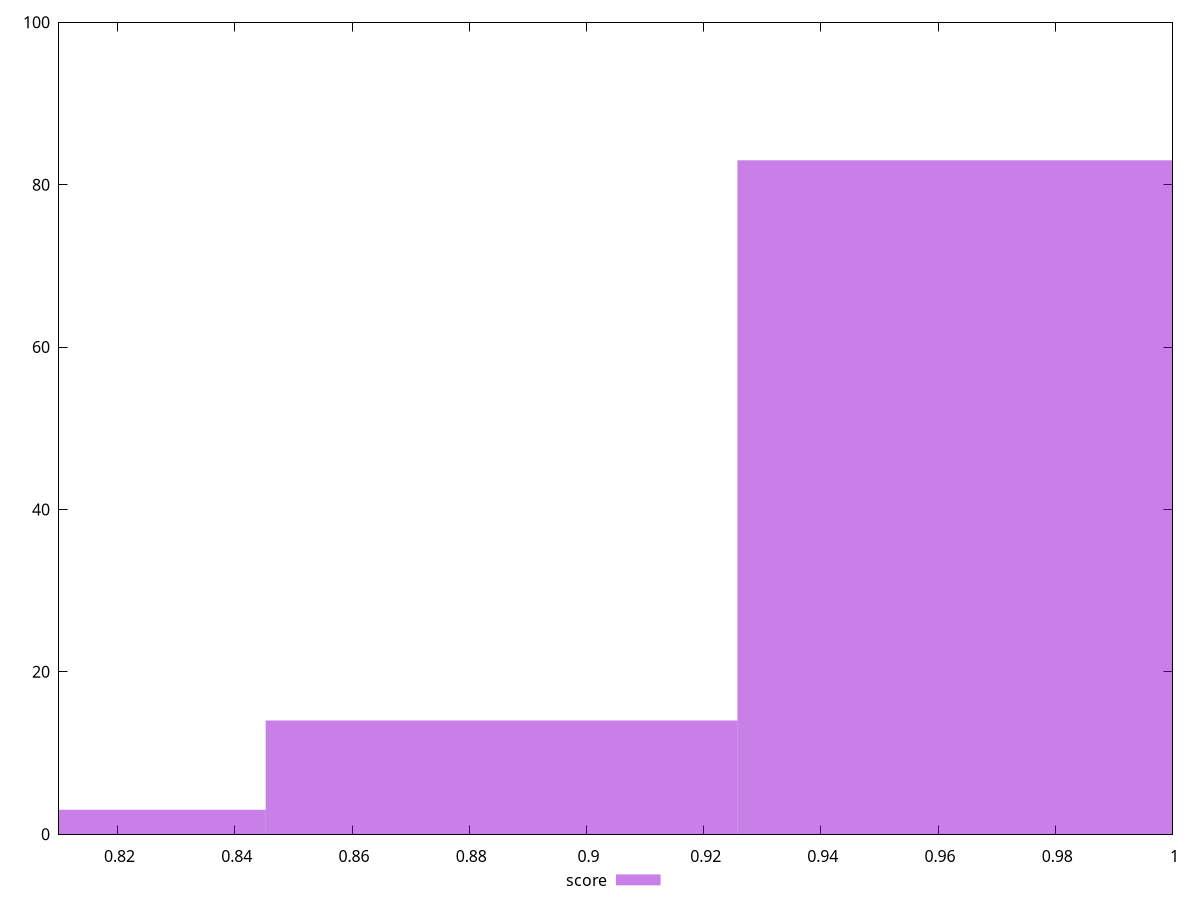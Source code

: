 reset

$score <<EOF
0.9660161448201365 83
0.8855147994184585 14
0.8050134540167804 3
EOF

set key outside below
set boxwidth 0.08050134540167804
set xrange [0.81:1]
set yrange [0:100]
set trange [0:100]
set style fill transparent solid 0.5 noborder
set terminal svg size 640, 490 enhanced background rgb 'white'
set output "reprap/unminified-javascript/samples/pages+cached+noexternal+nomedia+nocss+nojs/score/histogram.svg"

plot $score title "score" with boxes

reset
